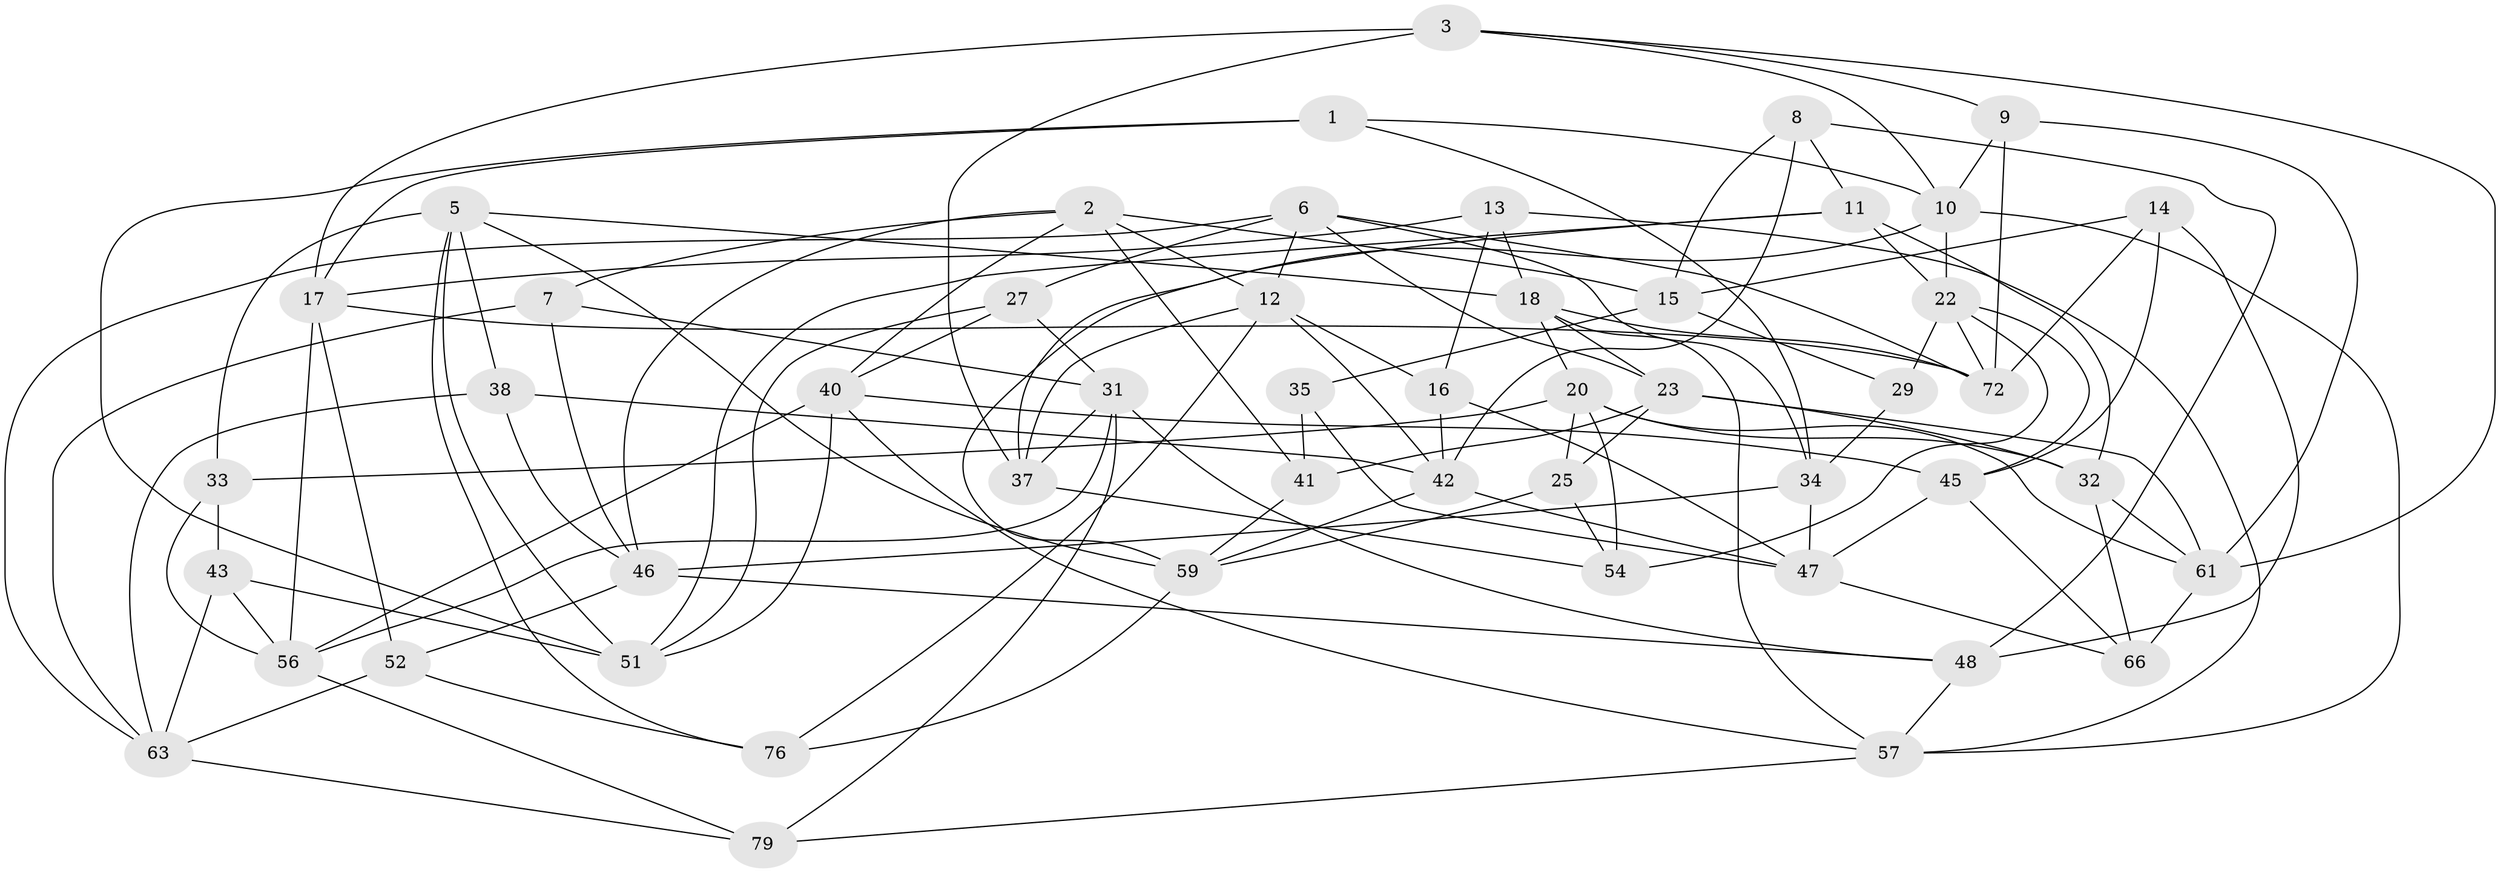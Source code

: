 // Generated by graph-tools (version 1.1) at 2025/24/03/03/25 07:24:25]
// undirected, 50 vertices, 125 edges
graph export_dot {
graph [start="1"]
  node [color=gray90,style=filled];
  1;
  2 [super="+4"];
  3 [super="+28"];
  5 [super="+36"];
  6 [super="+60"];
  7;
  8;
  9;
  10 [super="+24"];
  11 [super="+30"];
  12 [super="+70"];
  13;
  14 [super="+58"];
  15 [super="+49"];
  16;
  17 [super="+74"];
  18 [super="+19"];
  20 [super="+21"];
  22 [super="+64"];
  23 [super="+26"];
  25;
  27;
  29;
  31 [super="+80"];
  32 [super="+39"];
  33;
  34 [super="+69"];
  35;
  37 [super="+50"];
  38;
  40 [super="+55"];
  41;
  42 [super="+44"];
  43;
  45 [super="+73"];
  46 [super="+78"];
  47 [super="+68"];
  48 [super="+65"];
  51 [super="+53"];
  52;
  54;
  56 [super="+81"];
  57 [super="+62"];
  59 [super="+71"];
  61 [super="+77"];
  63 [super="+67"];
  66;
  72 [super="+75"];
  76;
  79;
  1 -- 34;
  1 -- 51;
  1 -- 17;
  1 -- 10;
  2 -- 41;
  2 -- 12;
  2 -- 7;
  2 -- 15;
  2 -- 46;
  2 -- 40;
  3 -- 37 [weight=2];
  3 -- 9;
  3 -- 17;
  3 -- 10;
  3 -- 61;
  5 -- 76;
  5 -- 33;
  5 -- 18;
  5 -- 59;
  5 -- 38;
  5 -- 51;
  6 -- 27;
  6 -- 12;
  6 -- 72;
  6 -- 34;
  6 -- 63;
  6 -- 23;
  7 -- 46;
  7 -- 63;
  7 -- 31;
  8 -- 11;
  8 -- 48;
  8 -- 42;
  8 -- 15;
  9 -- 10;
  9 -- 61;
  9 -- 72;
  10 -- 22;
  10 -- 57;
  10 -- 59;
  11 -- 32 [weight=2];
  11 -- 22;
  11 -- 51;
  11 -- 37;
  12 -- 42;
  12 -- 16;
  12 -- 76;
  12 -- 37;
  13 -- 57;
  13 -- 16;
  13 -- 17;
  13 -- 18;
  14 -- 45 [weight=2];
  14 -- 15;
  14 -- 48 [weight=2];
  14 -- 72;
  15 -- 35 [weight=2];
  15 -- 29;
  16 -- 47;
  16 -- 42;
  17 -- 72;
  17 -- 56;
  17 -- 52;
  18 -- 57;
  18 -- 23;
  18 -- 72;
  18 -- 20;
  20 -- 25;
  20 -- 33;
  20 -- 32;
  20 -- 61;
  20 -- 54;
  22 -- 54;
  22 -- 72;
  22 -- 45;
  22 -- 29;
  23 -- 41;
  23 -- 32;
  23 -- 61;
  23 -- 25;
  25 -- 54;
  25 -- 59;
  27 -- 51;
  27 -- 31;
  27 -- 40;
  29 -- 34 [weight=2];
  31 -- 79;
  31 -- 48;
  31 -- 56;
  31 -- 37;
  32 -- 66;
  32 -- 61;
  33 -- 43;
  33 -- 56;
  34 -- 46;
  34 -- 47;
  35 -- 41;
  35 -- 47;
  37 -- 54;
  38 -- 63;
  38 -- 46;
  38 -- 42;
  40 -- 45;
  40 -- 56;
  40 -- 57;
  40 -- 51;
  41 -- 59;
  42 -- 59;
  42 -- 47;
  43 -- 56;
  43 -- 63;
  43 -- 51;
  45 -- 66;
  45 -- 47;
  46 -- 48;
  46 -- 52;
  47 -- 66;
  48 -- 57;
  52 -- 76;
  52 -- 63;
  56 -- 79;
  57 -- 79;
  59 -- 76;
  61 -- 66;
  63 -- 79;
}
